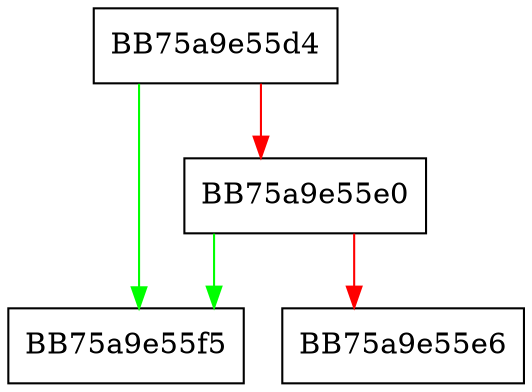 digraph Acquire {
  node [shape="box"];
  graph [splines=ortho];
  BB75a9e55d4 -> BB75a9e55f5 [color="green"];
  BB75a9e55d4 -> BB75a9e55e0 [color="red"];
  BB75a9e55e0 -> BB75a9e55f5 [color="green"];
  BB75a9e55e0 -> BB75a9e55e6 [color="red"];
}